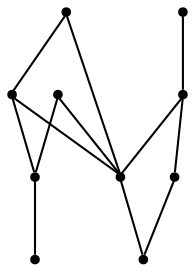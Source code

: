 graph {
  node [shape=point,comment="{\"directed\":false,\"doi\":\"10.1007/978-3-642-11805-0_9\",\"figure\":\"4 (3)\"}"]

  v0 [pos="1426.1397108033646,694.7931307844682"]
  v1 [pos="1428.7499511186465,1029.968157903498"]
  v2 [pos="1343.62417678833,771.365854103782"]
  v3 [pos="1274.1349985521892,866.7536544938522"]
  v4 [pos="1279.9841001288835,694.7931307844682"]
  v5 [pos="1269.5722475805949,1031.2310274436259"]
  v6 [pos="1201.5601695038551,826.4983522727273"]
  v7 [pos="1192.335602498609,866.7546721163664"]
  v8 [pos="1130.3655706361283,1031.2144274763627"]
  v9 [pos="1134.3695615724075,694.7931307844683"]

  v8 -- v5 [id="-2",pos="1130.3655706361283,1031.2144274763627 1269.5722475805949,1031.2310274436259 1269.5722475805949,1031.2310274436259 1269.5722475805949,1031.2310274436259"]
  v5 -- v1 [id="-3",pos="1269.5722475805949,1031.2310274436259 1428.7499511186465,1029.968157903498 1428.7499511186465,1029.968157903498 1428.7499511186465,1029.968157903498"]
  v7 -- v3 [id="-6",pos="1192.335602498609,866.7546721163664 1274.1349985521892,866.7536544938522 1274.1349985521892,866.7536544938522 1274.1349985521892,866.7536544938522"]
  v9 -- v4 [id="-11",pos="1134.3695615724075,694.7931307844683 1279.9841001288835,694.7931307844682 1279.9841001288835,694.7931307844682 1279.9841001288835,694.7931307844682"]
  v4 -- v0 [id="-12",pos="1279.9841001288835,694.7931307844682 1426.1397108033646,694.7931307844682 1426.1397108033646,694.7931307844682 1426.1397108033646,694.7931307844682"]
  v9 -- v3 [id="-15",pos="1134.3695615724075,694.7931307844683 1146.1481556737144,726.3078188254617 1167.555752918332,751.8669347034802 1200.3091947333758,772.0242558704724 1220.4867818433183,784.4372152987394 1244.8966167361236,796.0747463711826 1255.7004984301188,814.1230448774859 1261.7341142521348,824.2099736439098 1268.6475448963254,834.7845980002664 1271.541364518986,846.5348307661577 1273.2509844402935,853.4747619074042 1274.1349985521892,860.535790127841 1274.1349985521892,866.7536544938522"]
  v7 -- v6 [id="-17",pos="1192.335602498609,866.7546721163664 1192.5826288977335,862.1904443359375 1193.0496408152026,857.655409601385 1193.7127468375272,853.1745632657138 1195.1364945421371,843.5994531189358 1198.105622697327,834.7697515104678 1201.5601695038551,826.4983522727273"]
  v6 -- v4 [id="-19",pos="1201.5601695038551,826.4983522727273 1201.999319300543,823.9912147370648 1202.8563247380189,821.6666497214504 1203.68682343239,819.3665992875533 1210.4876367613326,800.5471973211115 1225.853219604492,788.4095047829369 1238.554416745208,775.4714521373403 1259.1655487060546,754.4511870783026 1272.6422146819357,727.7915124511719 1279.9841001288835,694.7931307844682"]
  v6 -- v3 [id="-20",pos="1201.5601695038551,826.4983522727273 1204.1579073883765,835.5058379572089 1206.8348909599836,839.3822165194425 1210.3750194460847,843.2418043101918 1214.853371056845,848.1396214710583 1218.706283001567,851.1988491543857 1223.5139607274255,854.1583498313211 1231.007020604333,858.7768296120385 1240.5933627816132,861.856918556907 1248.882887942292,863.5075022749468 1257.4517294950263,865.2165992875533 1265.7537252736645,866.4545370760832 1274.1349985521892,866.7536544938522"]
  v1 -- v2 [id="-21",pos="1428.7499511186465,1029.968157903498 1408.8643737083257,1023.0406926380505 1394.1700409645257,1005.9802511874112 1385.5887287938317,984.4264975253019 1382.3279166997863,976.2318378240412 1380.7809238167695,967.2828654341265 1379.1255129082258,958.9548971835051 1376.169212944563,944.0452009166371 1379.884439086914,928.0560615678268 1381.9568521898846,913.1506901966443 1386.21416845987,882.5227965753729 1381.5356507057368,853.2788695734198 1368.6428132522938,823.4846631969106 1361.0787472037382,805.9991099409624 1356.9799859335255,787.6717284601385 1343.62417678833,771.365854103782"]
  v5 -- v3 [id="-22",pos="1269.5722475805949,1031.2310274436259 1270.61573926349,1027.625590875799 1271.7748704777207,1023.8700549871272 1273.0550175866415,1019.93109264027 1284.1424149624136,985.7812074973367 1268.597535173283,943.3784037642046 1271.0034736810728,949.5098338179156 1260.9960572708485,923.9837906716087 1263.2518393583075,903.2761901300604 1274.1349985521892,866.7536544938522"]
  v3 -- v2 [id="-23",pos="1274.1349985521892,866.7536544938522 1287.4365668718203,864.3536553955079 1294.1331614649573,862.2988211337004 1300.8090141118957,859.5894011896307 1309.281908257063,856.1633205899326 1314.573395059275,853.2038199129972 1319.6938562437545,849.5274041748047 1327.6831958149753,843.7836882990058 1332.9996238531069,836.4435771040484 1335.8559043706848,830.091322964755 1341.0055060808047,818.6537547163531 1343.6991595600925,807.8331201171876 1343.0570499863734,796.23324107777 1342.82774331736,792.1899724232068 1342.0854870463527,788.1177015269888 1341.6393443262853,784.0828282581676 1341.2598812369413,780.6524227627841 1339.1625268980513,774.3502865323154 1343.62417678833,771.365854103782"]
}